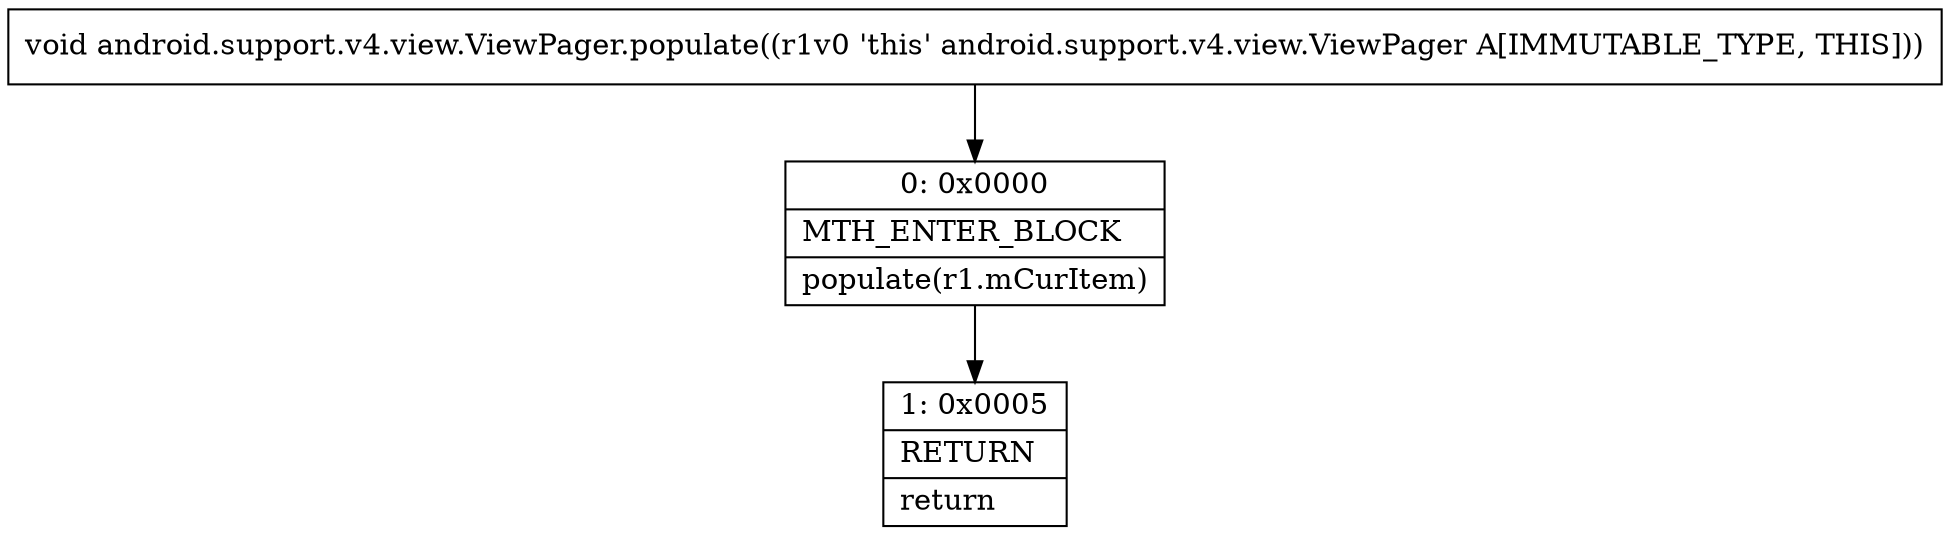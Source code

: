 digraph "CFG forandroid.support.v4.view.ViewPager.populate()V" {
Node_0 [shape=record,label="{0\:\ 0x0000|MTH_ENTER_BLOCK\l|populate(r1.mCurItem)\l}"];
Node_1 [shape=record,label="{1\:\ 0x0005|RETURN\l|return\l}"];
MethodNode[shape=record,label="{void android.support.v4.view.ViewPager.populate((r1v0 'this' android.support.v4.view.ViewPager A[IMMUTABLE_TYPE, THIS])) }"];
MethodNode -> Node_0;
Node_0 -> Node_1;
}

